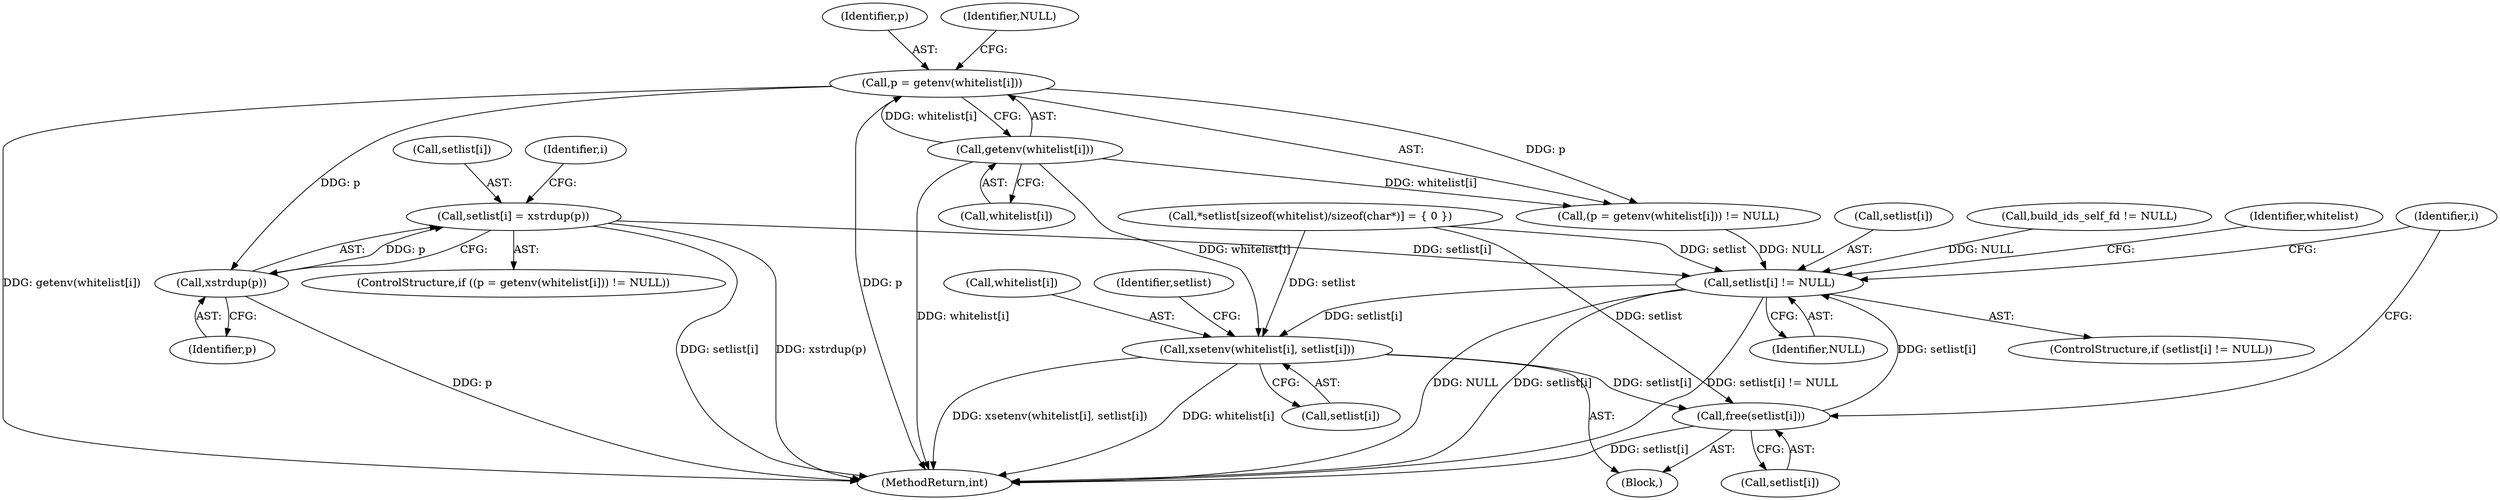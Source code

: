 digraph "0_abrt_50ee8130fb4cd4ef1af7682a2c85dd99cb99424e@API" {
"1000417" [label="(Call,setlist[i] = xstrdup(p))"];
"1000421" [label="(Call,xstrdup(p))"];
"1000410" [label="(Call,p = getenv(whitelist[i]))"];
"1000412" [label="(Call,getenv(whitelist[i]))"];
"1000435" [label="(Call,setlist[i] != NULL)"];
"1000441" [label="(Call,xsetenv(whitelist[i], setlist[i]))"];
"1000448" [label="(Call,free(setlist[i]))"];
"1000412" [label="(Call,getenv(whitelist[i]))"];
"1000418" [label="(Call,setlist[i])"];
"1000276" [label="(Call,build_ids_self_fd != NULL)"];
"1000411" [label="(Identifier,p)"];
"1000392" [label="(Call,*setlist[sizeof(whitelist)/sizeof(char*)] = { 0 })"];
"1000439" [label="(Identifier,NULL)"];
"1000435" [label="(Call,setlist[i] != NULL)"];
"1000525" [label="(MethodReturn,int)"];
"1000442" [label="(Call,whitelist[i])"];
"1000408" [label="(ControlStructure,if ((p = getenv(whitelist[i])) != NULL))"];
"1000445" [label="(Call,setlist[i])"];
"1000441" [label="(Call,xsetenv(whitelist[i], setlist[i]))"];
"1000450" [label="(Identifier,setlist)"];
"1000433" [label="(Identifier,i)"];
"1000413" [label="(Call,whitelist[i])"];
"1000409" [label="(Call,(p = getenv(whitelist[i])) != NULL)"];
"1000443" [label="(Identifier,whitelist)"];
"1000434" [label="(ControlStructure,if (setlist[i] != NULL))"];
"1000422" [label="(Identifier,p)"];
"1000436" [label="(Call,setlist[i])"];
"1000440" [label="(Block,)"];
"1000421" [label="(Call,xstrdup(p))"];
"1000407" [label="(Identifier,i)"];
"1000417" [label="(Call,setlist[i] = xstrdup(p))"];
"1000448" [label="(Call,free(setlist[i]))"];
"1000449" [label="(Call,setlist[i])"];
"1000410" [label="(Call,p = getenv(whitelist[i]))"];
"1000416" [label="(Identifier,NULL)"];
"1000417" -> "1000408"  [label="AST: "];
"1000417" -> "1000421"  [label="CFG: "];
"1000418" -> "1000417"  [label="AST: "];
"1000421" -> "1000417"  [label="AST: "];
"1000407" -> "1000417"  [label="CFG: "];
"1000417" -> "1000525"  [label="DDG: setlist[i]"];
"1000417" -> "1000525"  [label="DDG: xstrdup(p)"];
"1000421" -> "1000417"  [label="DDG: p"];
"1000417" -> "1000435"  [label="DDG: setlist[i]"];
"1000421" -> "1000422"  [label="CFG: "];
"1000422" -> "1000421"  [label="AST: "];
"1000421" -> "1000525"  [label="DDG: p"];
"1000410" -> "1000421"  [label="DDG: p"];
"1000410" -> "1000409"  [label="AST: "];
"1000410" -> "1000412"  [label="CFG: "];
"1000411" -> "1000410"  [label="AST: "];
"1000412" -> "1000410"  [label="AST: "];
"1000416" -> "1000410"  [label="CFG: "];
"1000410" -> "1000525"  [label="DDG: p"];
"1000410" -> "1000525"  [label="DDG: getenv(whitelist[i])"];
"1000410" -> "1000409"  [label="DDG: p"];
"1000412" -> "1000410"  [label="DDG: whitelist[i]"];
"1000412" -> "1000413"  [label="CFG: "];
"1000413" -> "1000412"  [label="AST: "];
"1000412" -> "1000525"  [label="DDG: whitelist[i]"];
"1000412" -> "1000409"  [label="DDG: whitelist[i]"];
"1000412" -> "1000441"  [label="DDG: whitelist[i]"];
"1000435" -> "1000434"  [label="AST: "];
"1000435" -> "1000439"  [label="CFG: "];
"1000436" -> "1000435"  [label="AST: "];
"1000439" -> "1000435"  [label="AST: "];
"1000443" -> "1000435"  [label="CFG: "];
"1000433" -> "1000435"  [label="CFG: "];
"1000435" -> "1000525"  [label="DDG: setlist[i]"];
"1000435" -> "1000525"  [label="DDG: setlist[i] != NULL"];
"1000435" -> "1000525"  [label="DDG: NULL"];
"1000392" -> "1000435"  [label="DDG: setlist"];
"1000448" -> "1000435"  [label="DDG: setlist[i]"];
"1000409" -> "1000435"  [label="DDG: NULL"];
"1000276" -> "1000435"  [label="DDG: NULL"];
"1000435" -> "1000441"  [label="DDG: setlist[i]"];
"1000441" -> "1000440"  [label="AST: "];
"1000441" -> "1000445"  [label="CFG: "];
"1000442" -> "1000441"  [label="AST: "];
"1000445" -> "1000441"  [label="AST: "];
"1000450" -> "1000441"  [label="CFG: "];
"1000441" -> "1000525"  [label="DDG: whitelist[i]"];
"1000441" -> "1000525"  [label="DDG: xsetenv(whitelist[i], setlist[i])"];
"1000392" -> "1000441"  [label="DDG: setlist"];
"1000441" -> "1000448"  [label="DDG: setlist[i]"];
"1000448" -> "1000440"  [label="AST: "];
"1000448" -> "1000449"  [label="CFG: "];
"1000449" -> "1000448"  [label="AST: "];
"1000433" -> "1000448"  [label="CFG: "];
"1000448" -> "1000525"  [label="DDG: setlist[i]"];
"1000392" -> "1000448"  [label="DDG: setlist"];
}
